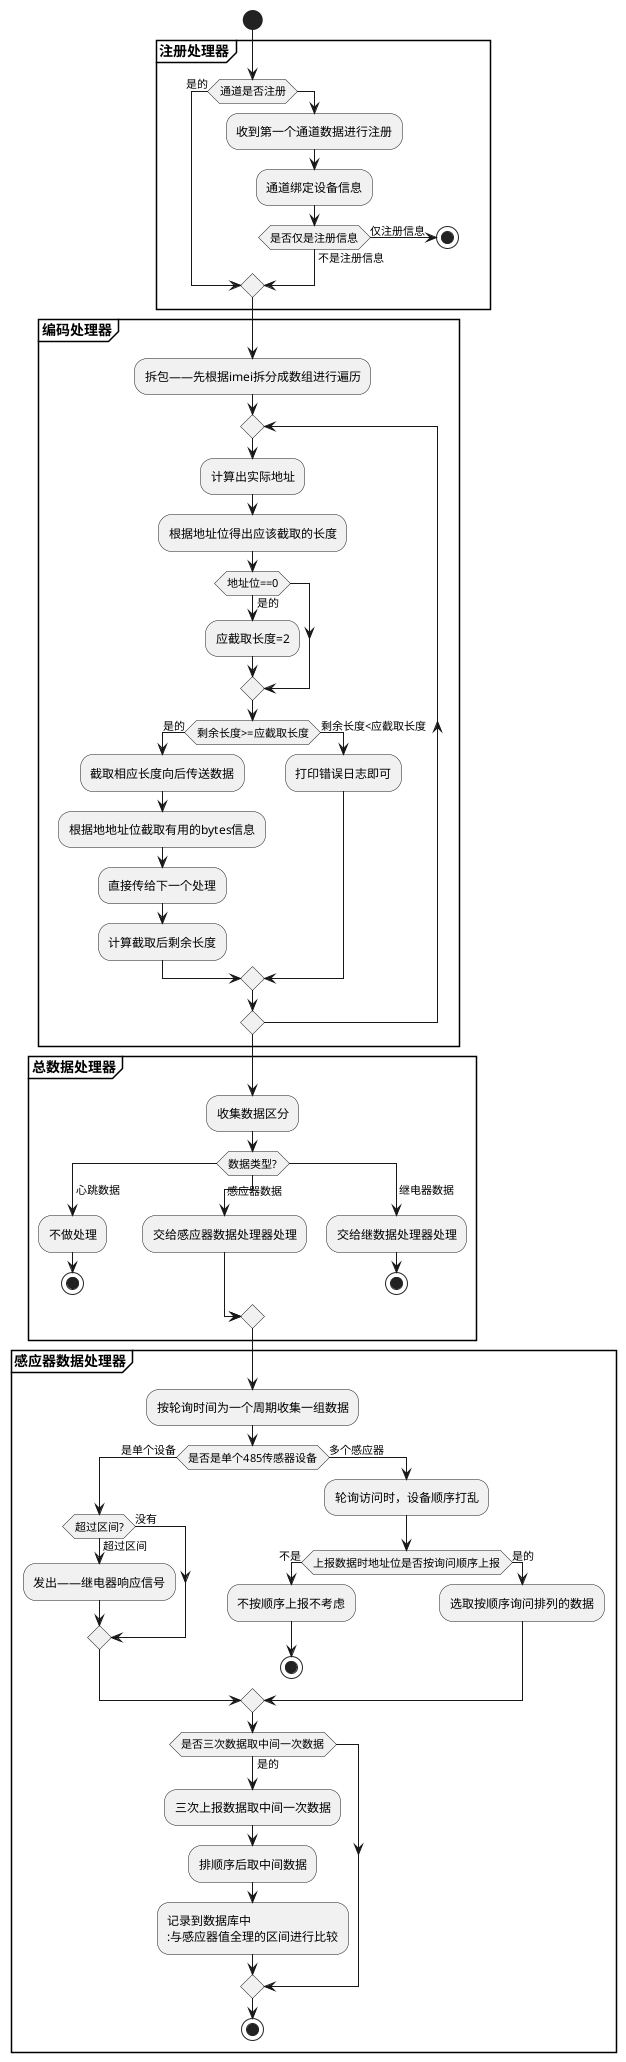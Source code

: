 @startuml
'https://plantuml.com/activity-diagram-beta

start
partition "**注册处理器**" {
    if(通道是否注册)then(是的)
    label next
    else
    :收到第一个通道数据进行注册;
    :通道绑定设备信息;
        if(是否仅是注册信息)then(不是注册信息)
        label next
        else(仅注册信息)
        stop
        endif
    endif
}
partition "**编码处理器**" {
        :拆包——先根据imei拆分成数组进行遍历;
    repeat
        :计算出实际地址;
        :根据地址位得出应该截取的长度;
    if(地址位==0)then(是的)
        :应截取长度=2;
    endif
    if (剩余长度>=应截取长度)then(是的)
        :截取相应长度向后传送数据;
        :根据地地址位截取有用的bytes信息;
        :直接传给下一个处理;
        :计算截取后剩余长度;
    else(剩余长度<应截取长度)
        :打印错误日志即可;
    endif
    repeat while
}
partition "**总数据处理器**" {
    :收集数据区分;
    switch (数据类型?)
    case ( 心跳数据 )
      :不做处理;
      stop
    case ( 感应器数据 )
    :交给感应器数据处理器处理;
    case ( 继电器数据 )
      :交给继数据处理器处理;
      stop
    endswitch
}
partition "**感应器数据处理器**" {
    :按轮询时间为一个周期收集一组数据;
    if (是否是单个485传感器设备) then (是单个设备)
        label lab
        if(超过区间?)then(没有)
        else(超过区间)
            :发出——继电器响应信号;
        endif
    else(多个感应器)
          :轮询访问时，设备顺序打乱;
        if(上报数据时地址位是否按询问顺序上报) then (不是)
              :不按顺序上报不考虑;
              stop
        else(是的)
              :选取按顺序询问排列的数据;
        endif
    endif
    if(是否三次数据取中间一次数据)then(是的)
        label lab
        :三次上报数据取中间一次数据;
        :排顺序后取中间数据;
        :记录到数据库中
        :与感应器值全理的区间进行比较;
    endif
stop
@enduml
